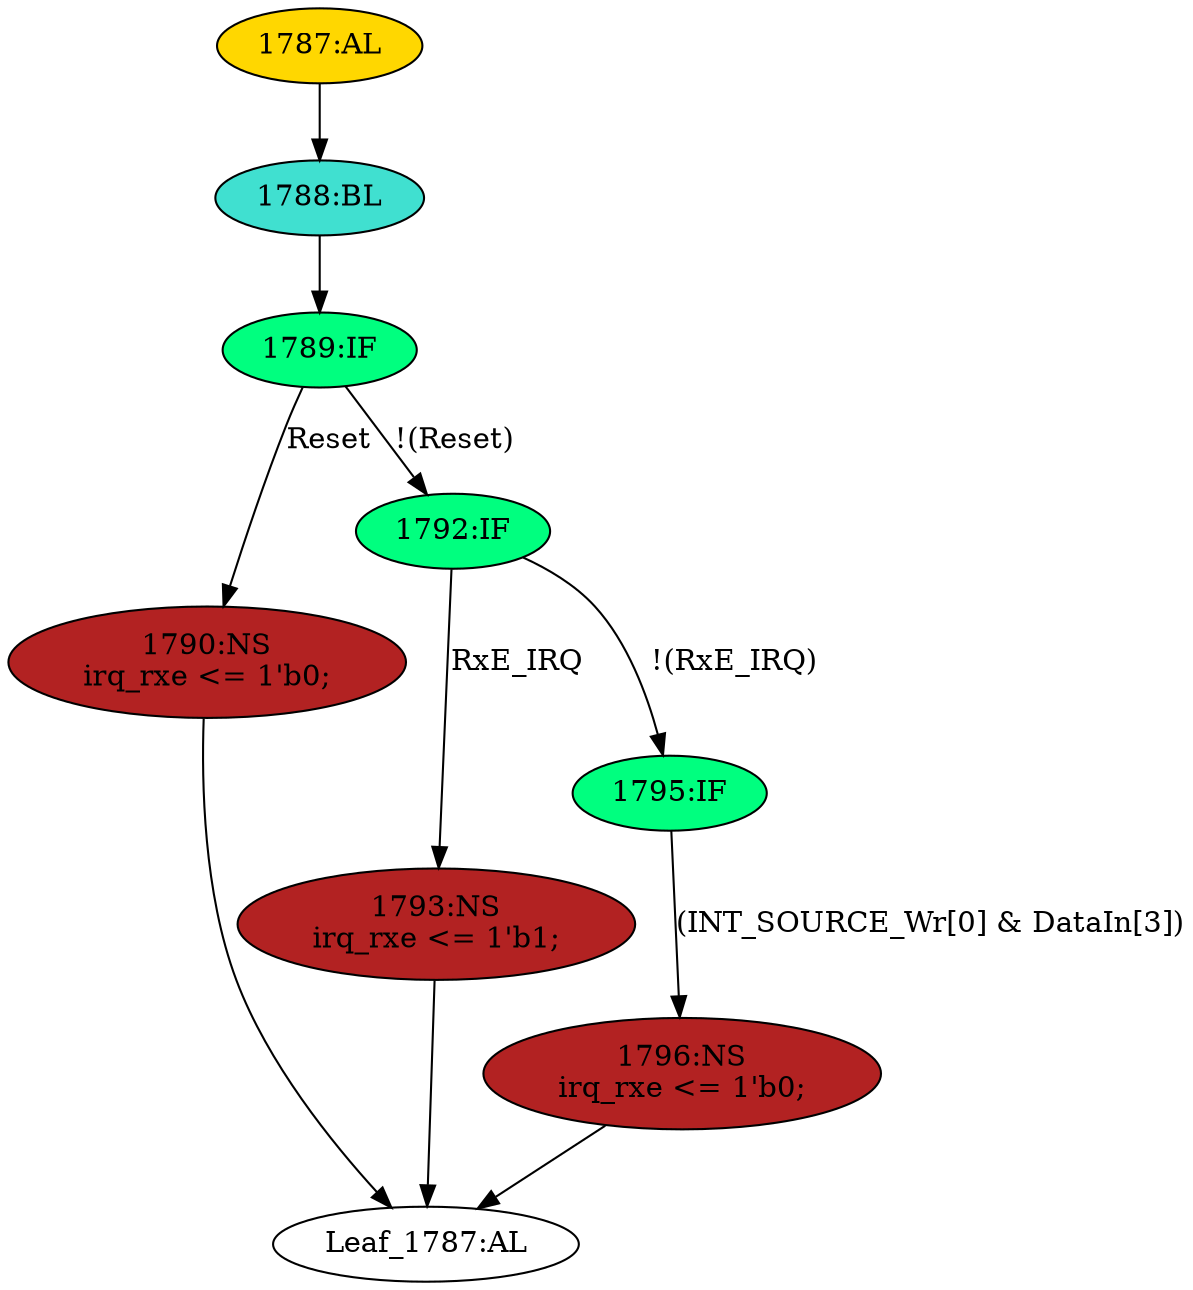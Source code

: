 strict digraph "" {
	node [label="\N"];
	"1789:IF"	 [ast="<pyverilog.vparser.ast.IfStatement object at 0x7fbdee042b90>",
		fillcolor=springgreen,
		label="1789:IF",
		statements="[]",
		style=filled,
		typ=IfStatement];
	"1790:NS"	 [ast="<pyverilog.vparser.ast.NonblockingSubstitution object at 0x7fbdee042bd0>",
		fillcolor=firebrick,
		label="1790:NS
irq_rxe <= 1'b0;",
		statements="[<pyverilog.vparser.ast.NonblockingSubstitution object at 0x7fbdee042bd0>]",
		style=filled,
		typ=NonblockingSubstitution];
	"1789:IF" -> "1790:NS"	 [cond="['Reset']",
		label=Reset,
		lineno=1789];
	"1792:IF"	 [ast="<pyverilog.vparser.ast.IfStatement object at 0x7fbdee042610>",
		fillcolor=springgreen,
		label="1792:IF",
		statements="[]",
		style=filled,
		typ=IfStatement];
	"1789:IF" -> "1792:IF"	 [cond="['Reset']",
		label="!(Reset)",
		lineno=1789];
	"1793:NS"	 [ast="<pyverilog.vparser.ast.NonblockingSubstitution object at 0x7fbdee0429d0>",
		fillcolor=firebrick,
		label="1793:NS
irq_rxe <= 1'b1;",
		statements="[<pyverilog.vparser.ast.NonblockingSubstitution object at 0x7fbdee0429d0>]",
		style=filled,
		typ=NonblockingSubstitution];
	"Leaf_1787:AL"	 [def_var="['irq_rxe']",
		label="Leaf_1787:AL"];
	"1793:NS" -> "Leaf_1787:AL"	 [cond="[]",
		lineno=None];
	"1788:BL"	 [ast="<pyverilog.vparser.ast.Block object at 0x7fbdee042b50>",
		fillcolor=turquoise,
		label="1788:BL",
		statements="[]",
		style=filled,
		typ=Block];
	"1788:BL" -> "1789:IF"	 [cond="[]",
		lineno=None];
	"1795:IF"	 [ast="<pyverilog.vparser.ast.IfStatement object at 0x7fbdee042650>",
		fillcolor=springgreen,
		label="1795:IF",
		statements="[]",
		style=filled,
		typ=IfStatement];
	"1796:NS"	 [ast="<pyverilog.vparser.ast.NonblockingSubstitution object at 0x7fbdee042690>",
		fillcolor=firebrick,
		label="1796:NS
irq_rxe <= 1'b0;",
		statements="[<pyverilog.vparser.ast.NonblockingSubstitution object at 0x7fbdee042690>]",
		style=filled,
		typ=NonblockingSubstitution];
	"1795:IF" -> "1796:NS"	 [cond="['INT_SOURCE_Wr', 'DataIn']",
		label="(INT_SOURCE_Wr[0] & DataIn[3])",
		lineno=1795];
	"1796:NS" -> "Leaf_1787:AL"	 [cond="[]",
		lineno=None];
	"1790:NS" -> "Leaf_1787:AL"	 [cond="[]",
		lineno=None];
	"1787:AL"	 [ast="<pyverilog.vparser.ast.Always object at 0x7fbdee0fd9d0>",
		clk_sens=True,
		fillcolor=gold,
		label="1787:AL",
		sens="['Clk', 'Reset']",
		statements="[]",
		style=filled,
		typ=Always,
		use_var="['Reset', 'INT_SOURCE_Wr', 'DataIn', 'RxE_IRQ']"];
	"1787:AL" -> "1788:BL"	 [cond="[]",
		lineno=None];
	"1792:IF" -> "1793:NS"	 [cond="['RxE_IRQ']",
		label=RxE_IRQ,
		lineno=1792];
	"1792:IF" -> "1795:IF"	 [cond="['RxE_IRQ']",
		label="!(RxE_IRQ)",
		lineno=1792];
}
